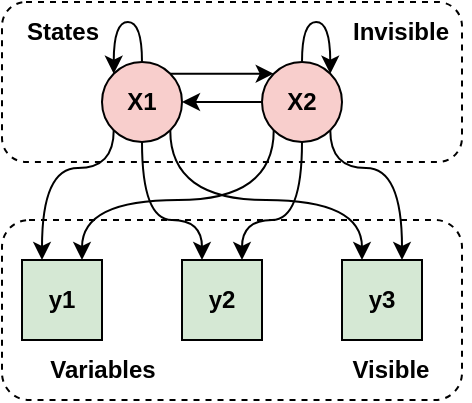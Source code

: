 <mxfile version="21.2.1" type="device">
  <diagram id="CvnpNuWeIHm1b7fnEABv" name="第 1 页">
    <mxGraphModel dx="871" dy="543" grid="1" gridSize="10" guides="1" tooltips="1" connect="1" arrows="1" fold="1" page="1" pageScale="1" pageWidth="827" pageHeight="1169" math="0" shadow="0">
      <root>
        <mxCell id="0" />
        <mxCell id="1" parent="0" />
        <mxCell id="aJYShDeODEE5gSqJWYjI-24" value="" style="group" vertex="1" connectable="0" parent="1">
          <mxGeometry x="70" y="71" width="234" height="199" as="geometry" />
        </mxCell>
        <mxCell id="aJYShDeODEE5gSqJWYjI-19" value="" style="rounded=1;whiteSpace=wrap;html=1;fillColor=none;dashed=1;" vertex="1" parent="aJYShDeODEE5gSqJWYjI-24">
          <mxGeometry y="109" width="230" height="90" as="geometry" />
        </mxCell>
        <mxCell id="aJYShDeODEE5gSqJWYjI-17" value="" style="rounded=1;whiteSpace=wrap;html=1;fillColor=none;dashed=1;" vertex="1" parent="aJYShDeODEE5gSqJWYjI-24">
          <mxGeometry width="230" height="80" as="geometry" />
        </mxCell>
        <mxCell id="aJYShDeODEE5gSqJWYjI-1" value="X1" style="ellipse;whiteSpace=wrap;html=1;aspect=fixed;fontStyle=1;fillColor=#f8cecc;strokeColor=#000000;" vertex="1" parent="aJYShDeODEE5gSqJWYjI-24">
          <mxGeometry x="50" y="30" width="40" height="40" as="geometry" />
        </mxCell>
        <mxCell id="aJYShDeODEE5gSqJWYjI-9" style="edgeStyle=orthogonalEdgeStyle;rounded=0;orthogonalLoop=1;jettySize=auto;html=1;exitX=0;exitY=0.5;exitDx=0;exitDy=0;entryX=1;entryY=0.5;entryDx=0;entryDy=0;" edge="1" parent="aJYShDeODEE5gSqJWYjI-24" source="aJYShDeODEE5gSqJWYjI-2" target="aJYShDeODEE5gSqJWYjI-1">
          <mxGeometry relative="1" as="geometry" />
        </mxCell>
        <mxCell id="aJYShDeODEE5gSqJWYjI-2" value="X2" style="ellipse;whiteSpace=wrap;html=1;aspect=fixed;fontStyle=1;fillColor=#f8cecc;strokeColor=#000000;" vertex="1" parent="aJYShDeODEE5gSqJWYjI-24">
          <mxGeometry x="130" y="30" width="40" height="40" as="geometry" />
        </mxCell>
        <mxCell id="aJYShDeODEE5gSqJWYjI-8" style="edgeStyle=orthogonalEdgeStyle;rounded=0;orthogonalLoop=1;jettySize=auto;html=1;exitX=1;exitY=0;exitDx=0;exitDy=0;entryX=0;entryY=0;entryDx=0;entryDy=0;" edge="1" parent="aJYShDeODEE5gSqJWYjI-24" source="aJYShDeODEE5gSqJWYjI-1" target="aJYShDeODEE5gSqJWYjI-2">
          <mxGeometry relative="1" as="geometry" />
        </mxCell>
        <mxCell id="aJYShDeODEE5gSqJWYjI-3" value="y1" style="whiteSpace=wrap;html=1;aspect=fixed;fillColor=#d5e8d4;strokeColor=#000000;fontStyle=1" vertex="1" parent="aJYShDeODEE5gSqJWYjI-24">
          <mxGeometry x="10" y="129" width="40" height="40" as="geometry" />
        </mxCell>
        <mxCell id="aJYShDeODEE5gSqJWYjI-10" style="rounded=0;orthogonalLoop=1;jettySize=auto;html=1;exitX=0;exitY=1;exitDx=0;exitDy=0;entryX=0.25;entryY=0;entryDx=0;entryDy=0;edgeStyle=orthogonalEdgeStyle;curved=1;" edge="1" parent="aJYShDeODEE5gSqJWYjI-24" source="aJYShDeODEE5gSqJWYjI-1" target="aJYShDeODEE5gSqJWYjI-3">
          <mxGeometry relative="1" as="geometry">
            <Array as="points">
              <mxPoint x="20" y="83" />
            </Array>
          </mxGeometry>
        </mxCell>
        <mxCell id="aJYShDeODEE5gSqJWYjI-16" style="edgeStyle=orthogonalEdgeStyle;rounded=0;orthogonalLoop=1;jettySize=auto;html=1;exitX=0;exitY=1;exitDx=0;exitDy=0;entryX=0.75;entryY=0;entryDx=0;entryDy=0;curved=1;" edge="1" parent="aJYShDeODEE5gSqJWYjI-24" source="aJYShDeODEE5gSqJWYjI-2" target="aJYShDeODEE5gSqJWYjI-3">
          <mxGeometry relative="1" as="geometry">
            <Array as="points">
              <mxPoint x="136" y="99" />
              <mxPoint x="40" y="99" />
            </Array>
          </mxGeometry>
        </mxCell>
        <mxCell id="aJYShDeODEE5gSqJWYjI-4" value="y2" style="whiteSpace=wrap;html=1;aspect=fixed;fillColor=#d5e8d4;strokeColor=#000000;fontStyle=1" vertex="1" parent="aJYShDeODEE5gSqJWYjI-24">
          <mxGeometry x="90" y="129" width="40" height="40" as="geometry" />
        </mxCell>
        <mxCell id="aJYShDeODEE5gSqJWYjI-5" value="y3" style="whiteSpace=wrap;html=1;aspect=fixed;fillColor=#d5e8d4;strokeColor=#000000;fontStyle=1" vertex="1" parent="aJYShDeODEE5gSqJWYjI-24">
          <mxGeometry x="170" y="129" width="40" height="40" as="geometry" />
        </mxCell>
        <mxCell id="aJYShDeODEE5gSqJWYjI-11" style="rounded=0;orthogonalLoop=1;jettySize=auto;html=1;exitX=0.5;exitY=1;exitDx=0;exitDy=0;entryX=0.25;entryY=0;entryDx=0;entryDy=0;edgeStyle=orthogonalEdgeStyle;curved=1;" edge="1" parent="aJYShDeODEE5gSqJWYjI-24" source="aJYShDeODEE5gSqJWYjI-1" target="aJYShDeODEE5gSqJWYjI-4">
          <mxGeometry relative="1" as="geometry">
            <Array as="points">
              <mxPoint x="70" y="109" />
              <mxPoint x="100" y="109" />
            </Array>
          </mxGeometry>
        </mxCell>
        <mxCell id="aJYShDeODEE5gSqJWYjI-6" style="edgeStyle=orthogonalEdgeStyle;rounded=0;orthogonalLoop=1;jettySize=auto;html=1;exitX=0.5;exitY=0;exitDx=0;exitDy=0;entryX=0;entryY=0;entryDx=0;entryDy=0;curved=1;" edge="1" parent="aJYShDeODEE5gSqJWYjI-24" source="aJYShDeODEE5gSqJWYjI-1" target="aJYShDeODEE5gSqJWYjI-1">
          <mxGeometry relative="1" as="geometry">
            <Array as="points">
              <mxPoint x="70" y="10" />
              <mxPoint x="56" y="10" />
            </Array>
          </mxGeometry>
        </mxCell>
        <mxCell id="aJYShDeODEE5gSqJWYjI-12" style="rounded=0;orthogonalLoop=1;jettySize=auto;html=1;exitX=1;exitY=1;exitDx=0;exitDy=0;entryX=0.25;entryY=0;entryDx=0;entryDy=0;edgeStyle=orthogonalEdgeStyle;curved=1;" edge="1" parent="aJYShDeODEE5gSqJWYjI-24" source="aJYShDeODEE5gSqJWYjI-1" target="aJYShDeODEE5gSqJWYjI-5">
          <mxGeometry relative="1" as="geometry">
            <Array as="points">
              <mxPoint x="84" y="99" />
              <mxPoint x="180" y="99" />
            </Array>
          </mxGeometry>
        </mxCell>
        <mxCell id="aJYShDeODEE5gSqJWYjI-7" style="edgeStyle=orthogonalEdgeStyle;rounded=0;orthogonalLoop=1;jettySize=auto;html=1;exitX=0.5;exitY=0;exitDx=0;exitDy=0;entryX=1;entryY=0;entryDx=0;entryDy=0;curved=1;" edge="1" parent="aJYShDeODEE5gSqJWYjI-24" source="aJYShDeODEE5gSqJWYjI-2" target="aJYShDeODEE5gSqJWYjI-2">
          <mxGeometry relative="1" as="geometry">
            <Array as="points">
              <mxPoint x="150" y="10" />
              <mxPoint x="164" y="10" />
            </Array>
          </mxGeometry>
        </mxCell>
        <mxCell id="aJYShDeODEE5gSqJWYjI-13" style="rounded=0;orthogonalLoop=1;jettySize=auto;html=1;exitX=1;exitY=1;exitDx=0;exitDy=0;entryX=0.75;entryY=0;entryDx=0;entryDy=0;edgeStyle=orthogonalEdgeStyle;curved=1;" edge="1" parent="aJYShDeODEE5gSqJWYjI-24" source="aJYShDeODEE5gSqJWYjI-2" target="aJYShDeODEE5gSqJWYjI-5">
          <mxGeometry relative="1" as="geometry">
            <Array as="points">
              <mxPoint x="200" y="83" />
            </Array>
          </mxGeometry>
        </mxCell>
        <mxCell id="aJYShDeODEE5gSqJWYjI-14" style="rounded=0;orthogonalLoop=1;jettySize=auto;html=1;exitX=0.5;exitY=1;exitDx=0;exitDy=0;edgeStyle=orthogonalEdgeStyle;curved=1;entryX=0.75;entryY=0;entryDx=0;entryDy=0;" edge="1" parent="aJYShDeODEE5gSqJWYjI-24" source="aJYShDeODEE5gSqJWYjI-2" target="aJYShDeODEE5gSqJWYjI-4">
          <mxGeometry relative="1" as="geometry">
            <mxPoint x="150" y="99" as="sourcePoint" />
            <mxPoint x="120" y="119" as="targetPoint" />
            <Array as="points">
              <mxPoint x="150" y="109" />
              <mxPoint x="120" y="109" />
            </Array>
          </mxGeometry>
        </mxCell>
        <mxCell id="aJYShDeODEE5gSqJWYjI-18" value="&lt;b&gt;States&lt;/b&gt;" style="text;html=1;align=center;verticalAlign=middle;resizable=0;points=[];autosize=1;strokeColor=none;fillColor=none;" vertex="1" parent="aJYShDeODEE5gSqJWYjI-24">
          <mxGeometry width="60" height="30" as="geometry" />
        </mxCell>
        <mxCell id="aJYShDeODEE5gSqJWYjI-20" value="&lt;b&gt;Variables&lt;/b&gt;" style="text;html=1;align=center;verticalAlign=middle;resizable=0;points=[];autosize=1;strokeColor=none;fillColor=none;" vertex="1" parent="aJYShDeODEE5gSqJWYjI-24">
          <mxGeometry x="10" y="169" width="80" height="30" as="geometry" />
        </mxCell>
        <mxCell id="aJYShDeODEE5gSqJWYjI-21" value="&lt;b&gt;Invisible&lt;/b&gt;" style="text;html=1;align=center;verticalAlign=middle;resizable=0;points=[];autosize=1;strokeColor=none;fillColor=none;" vertex="1" parent="aJYShDeODEE5gSqJWYjI-24">
          <mxGeometry x="164" width="70" height="30" as="geometry" />
        </mxCell>
        <mxCell id="aJYShDeODEE5gSqJWYjI-22" value="&lt;b&gt;Visible&lt;/b&gt;" style="text;html=1;align=center;verticalAlign=middle;resizable=0;points=[];autosize=1;strokeColor=none;fillColor=none;" vertex="1" parent="aJYShDeODEE5gSqJWYjI-24">
          <mxGeometry x="164" y="169" width="60" height="30" as="geometry" />
        </mxCell>
        <mxCell id="aJYShDeODEE5gSqJWYjI-23" value="" style="rounded=0;whiteSpace=wrap;html=1;fillColor=none;strokeColor=none;" vertex="1" parent="aJYShDeODEE5gSqJWYjI-24">
          <mxGeometry width="230" height="199" as="geometry" />
        </mxCell>
      </root>
    </mxGraphModel>
  </diagram>
</mxfile>
